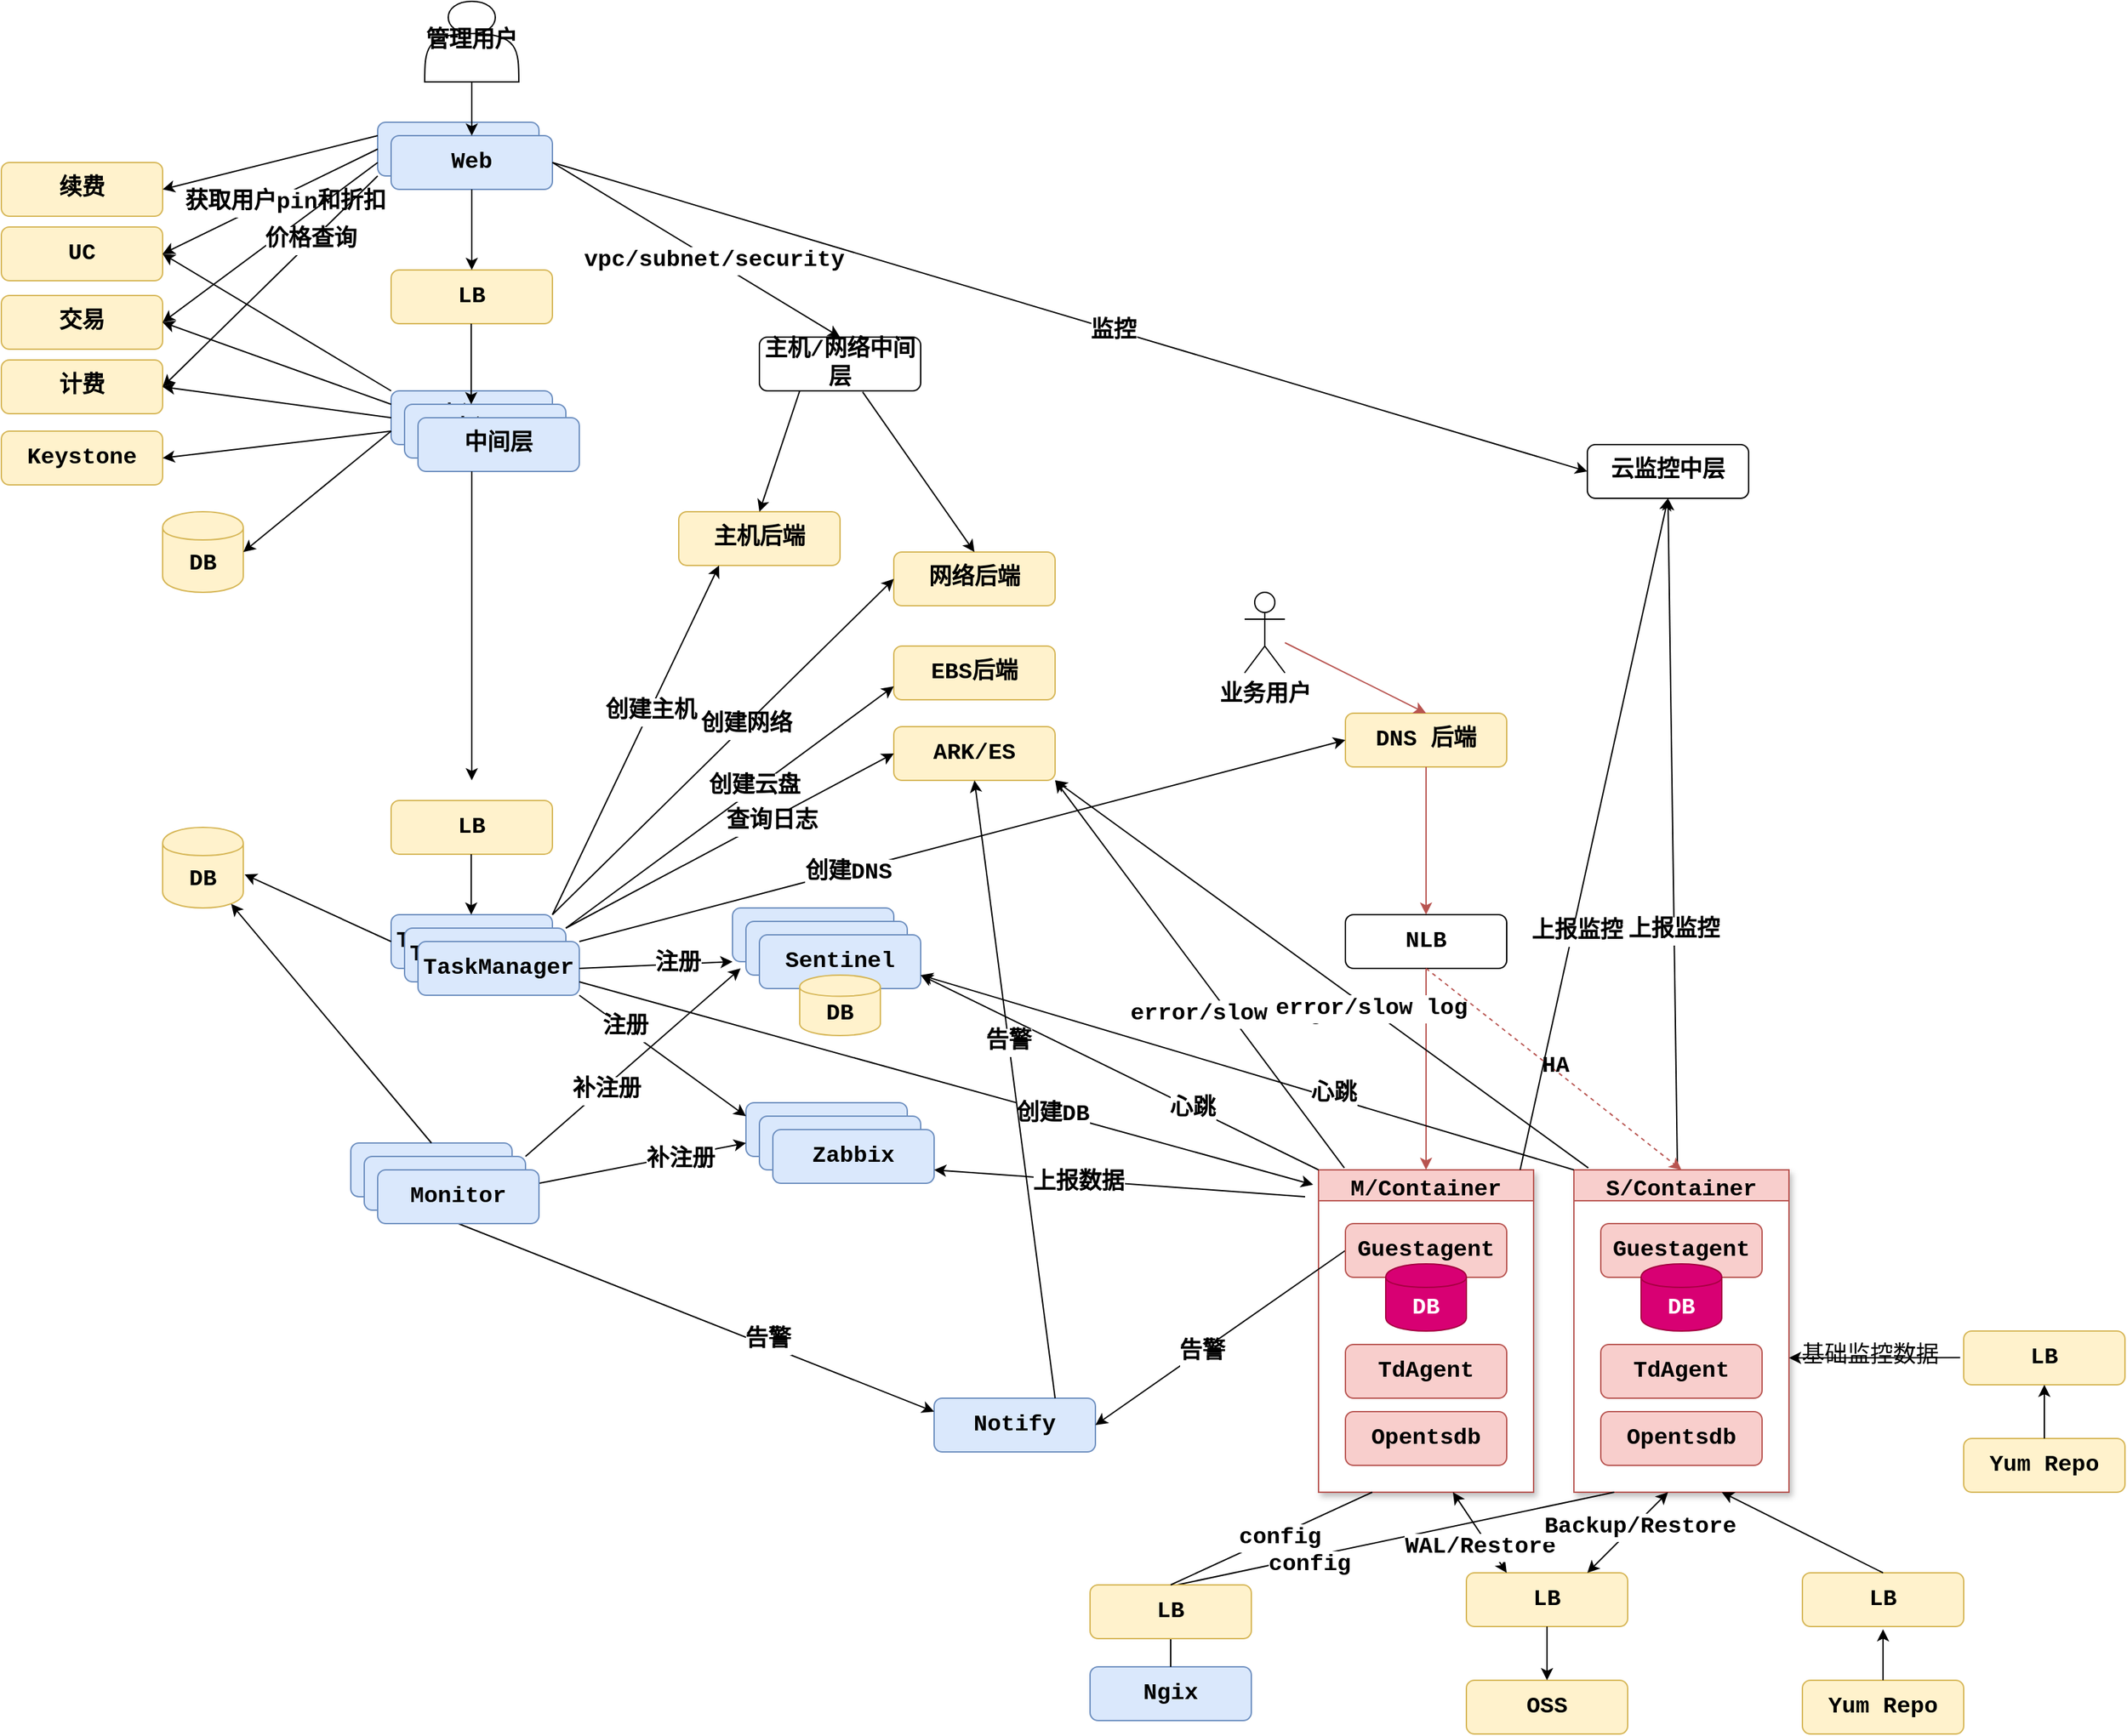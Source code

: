 <mxfile version="12.9.10" type="github"><diagram id="C5RBs43oDa-KdzZeNtuy" name="Page-1"><mxGraphModel dx="1363" dy="1437" grid="1" gridSize="10" guides="1" tooltips="1" connect="1" arrows="1" fold="1" page="1" pageScale="1" pageWidth="827" pageHeight="1169" math="0" shadow="0"><root><mxCell id="WIyWlLk6GJQsqaUBKTNV-0"/><mxCell id="WIyWlLk6GJQsqaUBKTNV-1" parent="WIyWlLk6GJQsqaUBKTNV-0"/><mxCell id="53ipOpDrjfNFSjoSuVw--106" value="M/Container" style="swimlane;shadow=1;rounded=0;comic=0;glass=0;swimlaneFillColor=#FFFFFF;fillColor=#f8cecc;strokeColor=#b85450;fontStyle=1;fontFamily=Courier New;fontSize=17;" parent="WIyWlLk6GJQsqaUBKTNV-1" vertex="1"><mxGeometry x="860" y="860" width="160" height="240" as="geometry"/></mxCell><mxCell id="WIyWlLk6GJQsqaUBKTNV-3" value="Web" style="rounded=1;whiteSpace=wrap;html=1;fontSize=17;glass=0;strokeWidth=1;shadow=0;fillColor=#dae8fc;strokeColor=#6c8ebf;fontStyle=1;fontFamily=Courier New;" parent="WIyWlLk6GJQsqaUBKTNV-1" vertex="1"><mxGeometry x="160" y="80" width="120" height="40" as="geometry"/></mxCell><mxCell id="53ipOpDrjfNFSjoSuVw--0" value="Web" style="rounded=1;whiteSpace=wrap;html=1;fontSize=17;glass=0;strokeWidth=1;shadow=0;fillColor=#dae8fc;strokeColor=#6c8ebf;fontStyle=1;fontFamily=Courier New;" parent="WIyWlLk6GJQsqaUBKTNV-1" vertex="1"><mxGeometry x="170" y="90" width="120" height="40" as="geometry"/></mxCell><mxCell id="53ipOpDrjfNFSjoSuVw--1" value="LB" style="rounded=1;whiteSpace=wrap;html=1;fontSize=17;glass=0;strokeWidth=1;shadow=0;fillColor=#fff2cc;strokeColor=#d6b656;fontStyle=1;fontFamily=Courier New;" parent="WIyWlLk6GJQsqaUBKTNV-1" vertex="1"><mxGeometry x="170" y="190" width="120" height="40" as="geometry"/></mxCell><mxCell id="53ipOpDrjfNFSjoSuVw--2" value="中间层" style="rounded=1;whiteSpace=wrap;html=1;fontSize=17;glass=0;strokeWidth=1;shadow=0;fillColor=#dae8fc;strokeColor=#6c8ebf;fontStyle=1;fontFamily=Courier New;" parent="WIyWlLk6GJQsqaUBKTNV-1" vertex="1"><mxGeometry x="170" y="280" width="120" height="40" as="geometry"/></mxCell><mxCell id="53ipOpDrjfNFSjoSuVw--3" value="中间层" style="rounded=1;whiteSpace=wrap;html=1;fontSize=17;glass=0;strokeWidth=1;shadow=0;fillColor=#dae8fc;strokeColor=#6c8ebf;fontStyle=1;fontFamily=Courier New;" parent="WIyWlLk6GJQsqaUBKTNV-1" vertex="1"><mxGeometry x="180" y="290" width="120" height="40" as="geometry"/></mxCell><mxCell id="53ipOpDrjfNFSjoSuVw--4" value="中间层" style="rounded=1;whiteSpace=wrap;html=1;fontSize=17;glass=0;strokeWidth=1;shadow=0;fillColor=#dae8fc;strokeColor=#6c8ebf;fontStyle=1;fontFamily=Courier New;" parent="WIyWlLk6GJQsqaUBKTNV-1" vertex="1"><mxGeometry x="190" y="300" width="120" height="40" as="geometry"/></mxCell><mxCell id="53ipOpDrjfNFSjoSuVw--6" value="" style="endArrow=classic;html=1;entryX=0.5;entryY=0;entryDx=0;entryDy=0;exitX=0.5;exitY=1;exitDx=0;exitDy=0;fontStyle=1;fontFamily=Courier New;fontSize=17;" parent="WIyWlLk6GJQsqaUBKTNV-1" source="53ipOpDrjfNFSjoSuVw--0" target="53ipOpDrjfNFSjoSuVw--1" edge="1"><mxGeometry width="50" height="50" relative="1" as="geometry"><mxPoint x="230" y="135" as="sourcePoint"/><mxPoint x="280" y="85" as="targetPoint"/></mxGeometry></mxCell><mxCell id="53ipOpDrjfNFSjoSuVw--7" value="" style="endArrow=classic;html=1;entryX=0.5;entryY=0;entryDx=0;entryDy=0;exitX=0.5;exitY=1;exitDx=0;exitDy=0;fontStyle=1;fontFamily=Courier New;fontSize=17;" parent="WIyWlLk6GJQsqaUBKTNV-1" edge="1"><mxGeometry width="50" height="50" relative="1" as="geometry"><mxPoint x="229.6" y="230" as="sourcePoint"/><mxPoint x="229.6" y="290" as="targetPoint"/></mxGeometry></mxCell><mxCell id="53ipOpDrjfNFSjoSuVw--10" value="" style="endArrow=classic;html=1;fontStyle=1;fontFamily=Courier New;fontSize=17;" parent="WIyWlLk6GJQsqaUBKTNV-1" edge="1"><mxGeometry width="50" height="50" relative="1" as="geometry"><mxPoint x="230" y="340" as="sourcePoint"/><mxPoint x="230" y="570" as="targetPoint"/></mxGeometry></mxCell><mxCell id="53ipOpDrjfNFSjoSuVw--15" value="TaskManager" style="rounded=1;whiteSpace=wrap;html=1;fontSize=17;glass=0;strokeWidth=1;shadow=0;fillColor=#dae8fc;strokeColor=#6c8ebf;fontStyle=1;fontFamily=Courier New;" parent="WIyWlLk6GJQsqaUBKTNV-1" vertex="1"><mxGeometry x="170" y="670" width="120" height="40" as="geometry"/></mxCell><mxCell id="53ipOpDrjfNFSjoSuVw--16" value="TaskManager" style="rounded=1;whiteSpace=wrap;html=1;fontSize=17;glass=0;strokeWidth=1;shadow=0;fillColor=#dae8fc;strokeColor=#6c8ebf;fontStyle=1;fontFamily=Courier New;" parent="WIyWlLk6GJQsqaUBKTNV-1" vertex="1"><mxGeometry x="180" y="680" width="120" height="40" as="geometry"/></mxCell><mxCell id="53ipOpDrjfNFSjoSuVw--17" value="TaskManager" style="rounded=1;whiteSpace=wrap;html=1;fontSize=17;glass=0;strokeWidth=1;shadow=0;fillColor=#dae8fc;strokeColor=#6c8ebf;fontStyle=1;fontFamily=Courier New;" parent="WIyWlLk6GJQsqaUBKTNV-1" vertex="1"><mxGeometry x="190" y="690" width="120" height="40" as="geometry"/></mxCell><mxCell id="53ipOpDrjfNFSjoSuVw--19" value="DB" style="shape=cylinder;whiteSpace=wrap;html=1;boundedLbl=1;backgroundOutline=1;fillColor=#fff2cc;strokeColor=#d6b656;fontStyle=1;fontFamily=Courier New;fontSize=17;" parent="WIyWlLk6GJQsqaUBKTNV-1" vertex="1"><mxGeometry y="370" width="60" height="60" as="geometry"/></mxCell><mxCell id="53ipOpDrjfNFSjoSuVw--20" value="" style="endArrow=classic;html=1;entryX=1;entryY=0.5;entryDx=0;entryDy=0;exitX=0;exitY=0.75;exitDx=0;exitDy=0;fontStyle=1;fontFamily=Courier New;fontSize=17;" parent="WIyWlLk6GJQsqaUBKTNV-1" source="53ipOpDrjfNFSjoSuVw--2" target="53ipOpDrjfNFSjoSuVw--19" edge="1"><mxGeometry width="50" height="50" relative="1" as="geometry"><mxPoint x="160.4" y="300" as="sourcePoint"/><mxPoint x="160.0" y="350" as="targetPoint"/></mxGeometry></mxCell><mxCell id="53ipOpDrjfNFSjoSuVw--21" value="DB" style="shape=cylinder;whiteSpace=wrap;html=1;boundedLbl=1;backgroundOutline=1;fillColor=#fff2cc;strokeColor=#d6b656;fontStyle=1;fontFamily=Courier New;fontSize=17;" parent="WIyWlLk6GJQsqaUBKTNV-1" vertex="1"><mxGeometry y="605" width="60" height="60" as="geometry"/></mxCell><mxCell id="53ipOpDrjfNFSjoSuVw--24" value="" style="endArrow=classic;html=1;exitX=0;exitY=0.5;exitDx=0;exitDy=0;fontStyle=1;fontFamily=Courier New;fontSize=17;" parent="WIyWlLk6GJQsqaUBKTNV-1" source="53ipOpDrjfNFSjoSuVw--15" edge="1"><mxGeometry width="50" height="50" relative="1" as="geometry"><mxPoint x="180" y="510" as="sourcePoint"/><mxPoint x="61" y="640" as="targetPoint"/></mxGeometry></mxCell><mxCell id="53ipOpDrjfNFSjoSuVw--25" value="Monitor" style="rounded=1;whiteSpace=wrap;html=1;fontSize=17;glass=0;strokeWidth=1;shadow=0;fillColor=#dae8fc;strokeColor=#6c8ebf;fontStyle=1;fontFamily=Courier New;" parent="WIyWlLk6GJQsqaUBKTNV-1" vertex="1"><mxGeometry x="140" y="840" width="120" height="40" as="geometry"/></mxCell><mxCell id="53ipOpDrjfNFSjoSuVw--26" value="LB" style="rounded=1;whiteSpace=wrap;html=1;fontSize=17;glass=0;strokeWidth=1;shadow=0;fillColor=#fff2cc;strokeColor=#d6b656;fontStyle=1;fontFamily=Courier New;" parent="WIyWlLk6GJQsqaUBKTNV-1" vertex="1"><mxGeometry x="170" y="585" width="120" height="40" as="geometry"/></mxCell><mxCell id="53ipOpDrjfNFSjoSuVw--27" value="" style="endArrow=classic;html=1;entryX=0.5;entryY=0;entryDx=0;entryDy=0;fontStyle=1;fontFamily=Courier New;fontSize=17;" parent="WIyWlLk6GJQsqaUBKTNV-1" edge="1"><mxGeometry width="50" height="50" relative="1" as="geometry"><mxPoint x="229.6" y="625" as="sourcePoint"/><mxPoint x="229.6" y="670" as="targetPoint"/></mxGeometry></mxCell><mxCell id="53ipOpDrjfNFSjoSuVw--28" value="Notify" style="rounded=1;whiteSpace=wrap;html=1;fontSize=17;glass=0;strokeWidth=1;shadow=0;fillColor=#dae8fc;strokeColor=#6c8ebf;fontStyle=1;fontFamily=Courier New;" parent="WIyWlLk6GJQsqaUBKTNV-1" vertex="1"><mxGeometry x="574" y="1030" width="120" height="40" as="geometry"/></mxCell><mxCell id="53ipOpDrjfNFSjoSuVw--29" value="Sentinel" style="rounded=1;whiteSpace=wrap;html=1;fontSize=17;glass=0;strokeWidth=1;shadow=0;fillColor=#dae8fc;strokeColor=#6c8ebf;fontStyle=1;fontFamily=Courier New;" parent="WIyWlLk6GJQsqaUBKTNV-1" vertex="1"><mxGeometry x="424" y="665" width="120" height="40" as="geometry"/></mxCell><mxCell id="53ipOpDrjfNFSjoSuVw--30" value="Sentinel" style="rounded=1;whiteSpace=wrap;html=1;fontSize=17;glass=0;strokeWidth=1;shadow=0;fillColor=#dae8fc;strokeColor=#6c8ebf;fontStyle=1;fontFamily=Courier New;" parent="WIyWlLk6GJQsqaUBKTNV-1" vertex="1"><mxGeometry x="434" y="675" width="120" height="40" as="geometry"/></mxCell><mxCell id="53ipOpDrjfNFSjoSuVw--31" value="Sentinel" style="rounded=1;whiteSpace=wrap;html=1;fontSize=17;glass=0;strokeWidth=1;shadow=0;fillColor=#dae8fc;strokeColor=#6c8ebf;fontStyle=1;fontFamily=Courier New;" parent="WIyWlLk6GJQsqaUBKTNV-1" vertex="1"><mxGeometry x="444" y="685" width="120" height="40" as="geometry"/></mxCell><mxCell id="53ipOpDrjfNFSjoSuVw--32" value="" style="endArrow=classic;html=1;entryX=0;entryY=1;entryDx=0;entryDy=0;exitX=1;exitY=0.5;exitDx=0;exitDy=0;fontStyle=1;fontFamily=Courier New;fontSize=17;" parent="WIyWlLk6GJQsqaUBKTNV-1" source="53ipOpDrjfNFSjoSuVw--17" target="53ipOpDrjfNFSjoSuVw--29" edge="1"><mxGeometry width="50" height="50" relative="1" as="geometry"><mxPoint x="370.0" y="635" as="sourcePoint"/><mxPoint x="370.0" y="680" as="targetPoint"/></mxGeometry></mxCell><mxCell id="53ipOpDrjfNFSjoSuVw--158" value="注册" style="edgeLabel;html=1;align=center;verticalAlign=middle;resizable=0;points=[];fontStyle=1;fontFamily=Courier New;fontSize=17;" parent="53ipOpDrjfNFSjoSuVw--32" vertex="1" connectable="0"><mxGeometry x="0.269" relative="1" as="geometry"><mxPoint as="offset"/></mxGeometry></mxCell><mxCell id="53ipOpDrjfNFSjoSuVw--34" value="DB" style="shape=cylinder;whiteSpace=wrap;html=1;boundedLbl=1;backgroundOutline=1;fillColor=#fff2cc;strokeColor=#d6b656;fontStyle=1;fontFamily=Courier New;fontSize=17;" parent="WIyWlLk6GJQsqaUBKTNV-1" vertex="1"><mxGeometry x="474" y="715" width="60" height="45" as="geometry"/></mxCell><mxCell id="53ipOpDrjfNFSjoSuVw--36" value="Zabbix" style="rounded=1;whiteSpace=wrap;html=1;fontSize=17;glass=0;strokeWidth=1;shadow=0;fillColor=#dae8fc;strokeColor=#6c8ebf;fontStyle=1;fontFamily=Courier New;" parent="WIyWlLk6GJQsqaUBKTNV-1" vertex="1"><mxGeometry x="434" y="810" width="120" height="40" as="geometry"/></mxCell><mxCell id="53ipOpDrjfNFSjoSuVw--37" value="" style="endArrow=classic;html=1;exitX=0.5;exitY=0;exitDx=0;exitDy=0;entryX=0.85;entryY=0.95;entryDx=0;entryDy=0;entryPerimeter=0;fontStyle=1;fontFamily=Courier New;fontSize=17;" parent="WIyWlLk6GJQsqaUBKTNV-1" source="53ipOpDrjfNFSjoSuVw--25" target="53ipOpDrjfNFSjoSuVw--21" edge="1"><mxGeometry width="50" height="50" relative="1" as="geometry"><mxPoint x="139" y="715" as="sourcePoint"/><mxPoint x="30" y="665" as="targetPoint"/></mxGeometry></mxCell><mxCell id="53ipOpDrjfNFSjoSuVw--38" value="" style="endArrow=classic;html=1;exitX=0.5;exitY=1;exitDx=0;exitDy=0;entryX=0;entryY=0.25;entryDx=0;entryDy=0;fontStyle=1;fontFamily=Courier New;fontSize=17;" parent="WIyWlLk6GJQsqaUBKTNV-1" source="53ipOpDrjfNFSjoSuVw--53" target="53ipOpDrjfNFSjoSuVw--28" edge="1"><mxGeometry width="50" height="50" relative="1" as="geometry"><mxPoint x="270.0" y="810" as="sourcePoint"/><mxPoint x="500" y="890" as="targetPoint"/></mxGeometry></mxCell><mxCell id="53ipOpDrjfNFSjoSuVw--166" value="告警" style="edgeLabel;html=1;align=center;verticalAlign=middle;resizable=0;points=[];fontStyle=1;fontFamily=Courier New;fontSize=17;" parent="53ipOpDrjfNFSjoSuVw--38" vertex="1" connectable="0"><mxGeometry x="0.287" y="4" relative="1" as="geometry"><mxPoint as="offset"/></mxGeometry></mxCell><mxCell id="53ipOpDrjfNFSjoSuVw--47" value="" style="endArrow=classic;html=1;entryX=1;entryY=0.5;entryDx=0;entryDy=0;exitX=0;exitY=0.5;exitDx=0;exitDy=0;fontStyle=1;fontFamily=Courier New;fontSize=17;" parent="WIyWlLk6GJQsqaUBKTNV-1" source="53ipOpDrjfNFSjoSuVw--87" target="53ipOpDrjfNFSjoSuVw--28" edge="1"><mxGeometry width="50" height="50" relative="1" as="geometry"><mxPoint x="870" y="930" as="sourcePoint"/><mxPoint x="230" y="939.6" as="targetPoint"/></mxGeometry></mxCell><mxCell id="53ipOpDrjfNFSjoSuVw--165" value="告警" style="edgeLabel;html=1;align=center;verticalAlign=middle;resizable=0;points=[];fontStyle=1;fontFamily=Courier New;fontSize=17;" parent="53ipOpDrjfNFSjoSuVw--47" vertex="1" connectable="0"><mxGeometry x="0.154" y="1" relative="1" as="geometry"><mxPoint as="offset"/></mxGeometry></mxCell><mxCell id="53ipOpDrjfNFSjoSuVw--49" value="Zabbix" style="rounded=1;whiteSpace=wrap;html=1;fontSize=17;glass=0;strokeWidth=1;shadow=0;fillColor=#dae8fc;strokeColor=#6c8ebf;fontStyle=1;fontFamily=Courier New;" parent="WIyWlLk6GJQsqaUBKTNV-1" vertex="1"><mxGeometry x="444" y="820" width="120" height="40" as="geometry"/></mxCell><mxCell id="53ipOpDrjfNFSjoSuVw--50" value="Zabbix" style="rounded=1;whiteSpace=wrap;html=1;fontSize=17;glass=0;strokeWidth=1;shadow=0;fillColor=#dae8fc;strokeColor=#6c8ebf;fontStyle=1;fontFamily=Courier New;" parent="WIyWlLk6GJQsqaUBKTNV-1" vertex="1"><mxGeometry x="454" y="830" width="120" height="40" as="geometry"/></mxCell><mxCell id="53ipOpDrjfNFSjoSuVw--51" value="" style="endArrow=classic;html=1;exitX=1;exitY=0.25;exitDx=0;exitDy=0;entryX=0;entryY=0.75;entryDx=0;entryDy=0;fontStyle=1;fontFamily=Courier New;fontSize=17;" parent="WIyWlLk6GJQsqaUBKTNV-1" source="53ipOpDrjfNFSjoSuVw--53" target="53ipOpDrjfNFSjoSuVw--36" edge="1"><mxGeometry width="50" height="50" relative="1" as="geometry"><mxPoint x="250" y="819.6" as="sourcePoint"/><mxPoint x="430" y="820" as="targetPoint"/></mxGeometry></mxCell><mxCell id="53ipOpDrjfNFSjoSuVw--156" value="补注册" style="edgeLabel;html=1;align=center;verticalAlign=middle;resizable=0;points=[];fontStyle=1;fontFamily=Courier New;fontSize=17;" parent="53ipOpDrjfNFSjoSuVw--51" vertex="1" connectable="0"><mxGeometry x="0.348" y="-3" relative="1" as="geometry"><mxPoint x="1" as="offset"/></mxGeometry></mxCell><mxCell id="53ipOpDrjfNFSjoSuVw--52" value="Monitor" style="rounded=1;whiteSpace=wrap;html=1;fontSize=17;glass=0;strokeWidth=1;shadow=0;fillColor=#dae8fc;strokeColor=#6c8ebf;fontStyle=1;fontFamily=Courier New;" parent="WIyWlLk6GJQsqaUBKTNV-1" vertex="1"><mxGeometry x="150" y="850" width="120" height="40" as="geometry"/></mxCell><mxCell id="53ipOpDrjfNFSjoSuVw--53" value="Monitor" style="rounded=1;whiteSpace=wrap;html=1;fontSize=17;glass=0;strokeWidth=1;shadow=0;fillColor=#dae8fc;strokeColor=#6c8ebf;fontStyle=1;fontFamily=Courier New;" parent="WIyWlLk6GJQsqaUBKTNV-1" vertex="1"><mxGeometry x="160" y="860" width="120" height="40" as="geometry"/></mxCell><mxCell id="53ipOpDrjfNFSjoSuVw--55" value="ARK/ES" style="rounded=1;whiteSpace=wrap;html=1;fontSize=17;glass=0;strokeWidth=1;shadow=0;fillColor=#fff2cc;strokeColor=#d6b656;fontStyle=1;fontFamily=Courier New;" parent="WIyWlLk6GJQsqaUBKTNV-1" vertex="1"><mxGeometry x="544" y="530" width="120" height="40" as="geometry"/></mxCell><mxCell id="53ipOpDrjfNFSjoSuVw--56" value="DNS 后端" style="rounded=1;whiteSpace=wrap;html=1;fontSize=17;glass=0;strokeWidth=1;shadow=0;fillColor=#fff2cc;strokeColor=#d6b656;fontStyle=1;fontFamily=Courier New;" parent="WIyWlLk6GJQsqaUBKTNV-1" vertex="1"><mxGeometry x="880" y="520" width="120" height="40" as="geometry"/></mxCell><mxCell id="53ipOpDrjfNFSjoSuVw--57" value="UC" style="rounded=1;whiteSpace=wrap;html=1;fontSize=17;glass=0;strokeWidth=1;shadow=0;fillColor=#fff2cc;strokeColor=#d6b656;fontStyle=1;fontFamily=Courier New;" parent="WIyWlLk6GJQsqaUBKTNV-1" vertex="1"><mxGeometry x="-120" y="158" width="120" height="40" as="geometry"/></mxCell><mxCell id="53ipOpDrjfNFSjoSuVw--58" value="交易" style="rounded=1;whiteSpace=wrap;html=1;fontSize=17;glass=0;strokeWidth=1;shadow=0;fillColor=#fff2cc;strokeColor=#d6b656;fontStyle=1;fontFamily=Courier New;" parent="WIyWlLk6GJQsqaUBKTNV-1" vertex="1"><mxGeometry x="-120" y="209" width="120" height="40" as="geometry"/></mxCell><mxCell id="53ipOpDrjfNFSjoSuVw--59" value="计费" style="rounded=1;whiteSpace=wrap;html=1;fontSize=17;glass=0;strokeWidth=1;shadow=0;fillColor=#fff2cc;strokeColor=#d6b656;fontStyle=1;fontFamily=Courier New;" parent="WIyWlLk6GJQsqaUBKTNV-1" vertex="1"><mxGeometry x="-120" y="257" width="120" height="40" as="geometry"/></mxCell><mxCell id="53ipOpDrjfNFSjoSuVw--60" value="" style="endArrow=classic;html=1;exitX=0;exitY=0;exitDx=0;exitDy=0;fontStyle=1;fontFamily=Courier New;fontSize=17;" parent="WIyWlLk6GJQsqaUBKTNV-1" source="53ipOpDrjfNFSjoSuVw--2" edge="1"><mxGeometry width="50" height="50" relative="1" as="geometry"><mxPoint x="306" y="300" as="sourcePoint"/><mxPoint y="178" as="targetPoint"/></mxGeometry></mxCell><mxCell id="53ipOpDrjfNFSjoSuVw--61" value="" style="endArrow=classic;html=1;entryX=1;entryY=0.5;entryDx=0;entryDy=0;exitX=0;exitY=0.25;exitDx=0;exitDy=0;fontStyle=1;fontFamily=Courier New;fontSize=17;" parent="WIyWlLk6GJQsqaUBKTNV-1" source="53ipOpDrjfNFSjoSuVw--2" target="53ipOpDrjfNFSjoSuVw--58" edge="1"><mxGeometry width="50" height="50" relative="1" as="geometry"><mxPoint x="316" y="310" as="sourcePoint"/><mxPoint x="434" y="260" as="targetPoint"/></mxGeometry></mxCell><mxCell id="53ipOpDrjfNFSjoSuVw--62" value="" style="endArrow=classic;html=1;entryX=1;entryY=0.5;entryDx=0;entryDy=0;exitX=0;exitY=0.5;exitDx=0;exitDy=0;fontStyle=1;fontFamily=Courier New;fontSize=17;" parent="WIyWlLk6GJQsqaUBKTNV-1" source="53ipOpDrjfNFSjoSuVw--2" target="53ipOpDrjfNFSjoSuVw--59" edge="1"><mxGeometry width="50" height="50" relative="1" as="geometry"><mxPoint x="300" y="360" as="sourcePoint"/><mxPoint x="414" y="360" as="targetPoint"/></mxGeometry></mxCell><mxCell id="53ipOpDrjfNFSjoSuVw--63" value="" style="endArrow=classic;html=1;exitX=1;exitY=1;exitDx=0;exitDy=0;entryX=0;entryY=0.25;entryDx=0;entryDy=0;fontStyle=1;fontFamily=Courier New;fontSize=17;" parent="WIyWlLk6GJQsqaUBKTNV-1" source="53ipOpDrjfNFSjoSuVw--17" target="53ipOpDrjfNFSjoSuVw--36" edge="1"><mxGeometry width="50" height="50" relative="1" as="geometry"><mxPoint x="254" y="750.0" as="sourcePoint"/><mxPoint x="434" y="750.4" as="targetPoint"/></mxGeometry></mxCell><mxCell id="53ipOpDrjfNFSjoSuVw--157" value="注册" style="edgeLabel;html=1;align=center;verticalAlign=middle;resizable=0;points=[];fontStyle=1;fontFamily=Courier New;fontSize=17;" parent="53ipOpDrjfNFSjoSuVw--63" vertex="1" connectable="0"><mxGeometry x="-0.468" y="1" relative="1" as="geometry"><mxPoint as="offset"/></mxGeometry></mxCell><mxCell id="53ipOpDrjfNFSjoSuVw--64" value="" style="endArrow=classic;html=1;exitX=1;exitY=0;exitDx=0;exitDy=0;entryX=0;entryY=0.5;entryDx=0;entryDy=0;fontStyle=1;fontFamily=Courier New;fontSize=17;" parent="WIyWlLk6GJQsqaUBKTNV-1" source="53ipOpDrjfNFSjoSuVw--17" target="53ipOpDrjfNFSjoSuVw--56" edge="1"><mxGeometry width="50" height="50" relative="1" as="geometry"><mxPoint x="290" y="670" as="sourcePoint"/><mxPoint x="420" y="560" as="targetPoint"/></mxGeometry></mxCell><mxCell id="53ipOpDrjfNFSjoSuVw--181" value="创建DNS" style="edgeLabel;html=1;align=center;verticalAlign=middle;resizable=0;points=[];fontStyle=1;fontFamily=Courier New;fontSize=17;" parent="53ipOpDrjfNFSjoSuVw--64" vertex="1" connectable="0"><mxGeometry x="-0.301" y="-1" relative="1" as="geometry"><mxPoint as="offset"/></mxGeometry></mxCell><mxCell id="53ipOpDrjfNFSjoSuVw--65" value="" style="endArrow=classic;html=1;exitX=1;exitY=0.5;exitDx=0;exitDy=0;entryX=0;entryY=0.5;entryDx=0;entryDy=0;fontStyle=1;fontFamily=Courier New;fontSize=17;" parent="WIyWlLk6GJQsqaUBKTNV-1" target="53ipOpDrjfNFSjoSuVw--55" edge="1"><mxGeometry width="50" height="50" relative="1" as="geometry"><mxPoint x="300" y="680" as="sourcePoint"/><mxPoint x="434" y="570" as="targetPoint"/></mxGeometry></mxCell><mxCell id="53ipOpDrjfNFSjoSuVw--173" value="查询日志" style="edgeLabel;html=1;align=center;verticalAlign=middle;resizable=0;points=[];fontStyle=1;fontFamily=Courier New;fontSize=17;" parent="53ipOpDrjfNFSjoSuVw--65" vertex="1" connectable="0"><mxGeometry x="0.246" y="-2" relative="1" as="geometry"><mxPoint as="offset"/></mxGeometry></mxCell><mxCell id="53ipOpDrjfNFSjoSuVw--66" value="Keystone" style="rounded=1;whiteSpace=wrap;html=1;fontSize=17;glass=0;strokeWidth=1;shadow=0;fillColor=#fff2cc;strokeColor=#d6b656;fontStyle=1;fontFamily=Courier New;" parent="WIyWlLk6GJQsqaUBKTNV-1" vertex="1"><mxGeometry x="-120" y="310" width="120" height="40" as="geometry"/></mxCell><mxCell id="53ipOpDrjfNFSjoSuVw--67" value="" style="endArrow=classic;html=1;fontStyle=1;fontFamily=Courier New;fontSize=17;" parent="WIyWlLk6GJQsqaUBKTNV-1" edge="1"><mxGeometry width="50" height="50" relative="1" as="geometry"><mxPoint x="170" y="310" as="sourcePoint"/><mxPoint y="330" as="targetPoint"/></mxGeometry></mxCell><mxCell id="53ipOpDrjfNFSjoSuVw--68" value="" style="endArrow=classic;html=1;exitX=0;exitY=0.5;exitDx=0;exitDy=0;entryX=1;entryY=0.5;entryDx=0;entryDy=0;fontStyle=1;fontFamily=Courier New;fontSize=17;" parent="WIyWlLk6GJQsqaUBKTNV-1" source="WIyWlLk6GJQsqaUBKTNV-3" target="53ipOpDrjfNFSjoSuVw--57" edge="1"><mxGeometry width="50" height="50" relative="1" as="geometry"><mxPoint x="316" y="148" as="sourcePoint"/><mxPoint x="430" y="160" as="targetPoint"/></mxGeometry></mxCell><mxCell id="53ipOpDrjfNFSjoSuVw--177" value="获取用户pin和折扣" style="edgeLabel;html=1;align=center;verticalAlign=middle;resizable=0;points=[];fontStyle=1;fontFamily=Courier New;fontSize=17;" parent="53ipOpDrjfNFSjoSuVw--68" vertex="1" connectable="0"><mxGeometry x="-0.104" y="5" relative="1" as="geometry"><mxPoint as="offset"/></mxGeometry></mxCell><mxCell id="53ipOpDrjfNFSjoSuVw--69" value="" style="endArrow=classic;html=1;exitX=0;exitY=0.75;exitDx=0;exitDy=0;entryX=1;entryY=0.5;entryDx=0;entryDy=0;fontStyle=1;fontFamily=Courier New;fontSize=17;" parent="WIyWlLk6GJQsqaUBKTNV-1" source="WIyWlLk6GJQsqaUBKTNV-3" target="53ipOpDrjfNFSjoSuVw--58" edge="1"><mxGeometry width="50" height="50" relative="1" as="geometry"><mxPoint x="290" y="130" as="sourcePoint"/><mxPoint x="434" y="188" as="targetPoint"/></mxGeometry></mxCell><mxCell id="53ipOpDrjfNFSjoSuVw--70" value="" style="endArrow=classic;html=1;entryX=1;entryY=0.5;entryDx=0;entryDy=0;exitX=0;exitY=1;exitDx=0;exitDy=0;fontStyle=1;fontFamily=Courier New;fontSize=17;" parent="WIyWlLk6GJQsqaUBKTNV-1" source="WIyWlLk6GJQsqaUBKTNV-3" target="53ipOpDrjfNFSjoSuVw--59" edge="1"><mxGeometry width="50" height="50" relative="1" as="geometry"><mxPoint x="290" y="130" as="sourcePoint"/><mxPoint x="414" y="219" as="targetPoint"/></mxGeometry></mxCell><mxCell id="53ipOpDrjfNFSjoSuVw--176" value="价格查询" style="edgeLabel;html=1;align=center;verticalAlign=middle;resizable=0;points=[];fontStyle=1;fontFamily=Courier New;fontSize=17;" parent="53ipOpDrjfNFSjoSuVw--70" vertex="1" connectable="0"><mxGeometry x="-0.379" y="-1" relative="1" as="geometry"><mxPoint as="offset"/></mxGeometry></mxCell><mxCell id="53ipOpDrjfNFSjoSuVw--72" value="续费" style="rounded=1;whiteSpace=wrap;html=1;fontSize=17;glass=0;strokeWidth=1;shadow=0;fillColor=#fff2cc;strokeColor=#d6b656;fontStyle=1;fontFamily=Courier New;" parent="WIyWlLk6GJQsqaUBKTNV-1" vertex="1"><mxGeometry x="-120" y="110" width="120" height="40" as="geometry"/></mxCell><mxCell id="53ipOpDrjfNFSjoSuVw--73" value="" style="endArrow=classic;html=1;exitX=0;exitY=0.25;exitDx=0;exitDy=0;entryX=1;entryY=0.5;entryDx=0;entryDy=0;fontStyle=1;fontFamily=Courier New;fontSize=17;" parent="WIyWlLk6GJQsqaUBKTNV-1" source="WIyWlLk6GJQsqaUBKTNV-3" target="53ipOpDrjfNFSjoSuVw--72" edge="1"><mxGeometry width="50" height="50" relative="1" as="geometry"><mxPoint x="290" y="82" as="sourcePoint"/><mxPoint x="434" y="140" as="targetPoint"/></mxGeometry></mxCell><mxCell id="53ipOpDrjfNFSjoSuVw--74" value="主机/网络中间层" style="rounded=1;whiteSpace=wrap;html=1;fontSize=17;glass=0;strokeWidth=1;shadow=0;fontStyle=1;fontFamily=Courier New;" parent="WIyWlLk6GJQsqaUBKTNV-1" vertex="1"><mxGeometry x="444" y="240" width="120" height="40" as="geometry"/></mxCell><mxCell id="53ipOpDrjfNFSjoSuVw--75" value="云监控中层" style="rounded=1;whiteSpace=wrap;html=1;fontSize=17;glass=0;strokeWidth=1;shadow=0;fontStyle=1;fontFamily=Courier New;" parent="WIyWlLk6GJQsqaUBKTNV-1" vertex="1"><mxGeometry x="1060" y="320" width="120" height="40" as="geometry"/></mxCell><mxCell id="53ipOpDrjfNFSjoSuVw--76" value="" style="endArrow=classic;html=1;exitX=1;exitY=0.5;exitDx=0;exitDy=0;entryX=0.5;entryY=0;entryDx=0;entryDy=0;fontStyle=1;fontFamily=Courier New;fontSize=17;" parent="WIyWlLk6GJQsqaUBKTNV-1" source="53ipOpDrjfNFSjoSuVw--0" target="53ipOpDrjfNFSjoSuVw--74" edge="1"><mxGeometry width="50" height="50" relative="1" as="geometry"><mxPoint x="290" y="90" as="sourcePoint"/><mxPoint x="434" y="110" as="targetPoint"/></mxGeometry></mxCell><mxCell id="53ipOpDrjfNFSjoSuVw--179" value="vpc/subnet/security" style="edgeLabel;html=1;align=center;verticalAlign=middle;resizable=0;points=[];fontStyle=1;fontFamily=Courier New;fontSize=17;" parent="53ipOpDrjfNFSjoSuVw--76" vertex="1" connectable="0"><mxGeometry x="0.123" relative="1" as="geometry"><mxPoint as="offset"/></mxGeometry></mxCell><mxCell id="53ipOpDrjfNFSjoSuVw--77" value="网络后端" style="rounded=1;whiteSpace=wrap;html=1;fontSize=17;glass=0;strokeWidth=1;shadow=0;fillColor=#fff2cc;strokeColor=#d6b656;fontStyle=1;fontFamily=Courier New;" parent="WIyWlLk6GJQsqaUBKTNV-1" vertex="1"><mxGeometry x="544" y="400" width="120" height="40" as="geometry"/></mxCell><mxCell id="53ipOpDrjfNFSjoSuVw--78" value="主机后端" style="rounded=1;whiteSpace=wrap;html=1;fontSize=17;glass=0;strokeWidth=1;shadow=0;fillColor=#fff2cc;strokeColor=#d6b656;fontStyle=1;fontFamily=Courier New;" parent="WIyWlLk6GJQsqaUBKTNV-1" vertex="1"><mxGeometry x="384" y="370" width="120" height="40" as="geometry"/></mxCell><mxCell id="53ipOpDrjfNFSjoSuVw--79" value="" style="endArrow=classic;html=1;entryX=0.5;entryY=0;entryDx=0;entryDy=0;exitX=0.25;exitY=1;exitDx=0;exitDy=0;fontStyle=1;fontFamily=Courier New;fontSize=17;" parent="WIyWlLk6GJQsqaUBKTNV-1" target="53ipOpDrjfNFSjoSuVw--78" edge="1" source="53ipOpDrjfNFSjoSuVw--74"><mxGeometry width="50" height="50" relative="1" as="geometry"><mxPoint x="480.0" y="230" as="sourcePoint"/><mxPoint x="480.0" y="290" as="targetPoint"/></mxGeometry></mxCell><mxCell id="53ipOpDrjfNFSjoSuVw--80" value="" style="endArrow=classic;html=1;entryX=0.5;entryY=0;entryDx=0;entryDy=0;exitX=0.64;exitY=1.02;exitDx=0;exitDy=0;exitPerimeter=0;fontStyle=1;fontFamily=Courier New;fontSize=17;" parent="WIyWlLk6GJQsqaUBKTNV-1" source="53ipOpDrjfNFSjoSuVw--74" target="53ipOpDrjfNFSjoSuVw--77" edge="1"><mxGeometry width="50" height="50" relative="1" as="geometry"><mxPoint x="490" y="240" as="sourcePoint"/><mxPoint x="450" y="300" as="targetPoint"/></mxGeometry></mxCell><mxCell id="53ipOpDrjfNFSjoSuVw--81" value="" style="endArrow=classic;html=1;exitX=1;exitY=0;exitDx=0;exitDy=0;entryX=0.25;entryY=1;entryDx=0;entryDy=0;fontStyle=1;fontFamily=Courier New;fontSize=17;" parent="WIyWlLk6GJQsqaUBKTNV-1" source="53ipOpDrjfNFSjoSuVw--15" target="53ipOpDrjfNFSjoSuVw--78" edge="1"><mxGeometry width="50" height="50" relative="1" as="geometry"><mxPoint x="300" y="680" as="sourcePoint"/><mxPoint x="434" y="570" as="targetPoint"/></mxGeometry></mxCell><mxCell id="53ipOpDrjfNFSjoSuVw--175" value="创建主机" style="edgeLabel;html=1;align=center;verticalAlign=middle;resizable=0;points=[];fontStyle=1;fontFamily=Courier New;fontSize=17;" parent="53ipOpDrjfNFSjoSuVw--81" vertex="1" connectable="0"><mxGeometry x="0.166" relative="1" as="geometry"><mxPoint as="offset"/></mxGeometry></mxCell><mxCell id="53ipOpDrjfNFSjoSuVw--82" value="" style="endArrow=classic;html=1;exitX=1;exitY=0;exitDx=0;exitDy=0;entryX=0;entryY=0.5;entryDx=0;entryDy=0;fontStyle=1;fontFamily=Courier New;fontSize=17;" parent="WIyWlLk6GJQsqaUBKTNV-1" source="53ipOpDrjfNFSjoSuVw--15" target="53ipOpDrjfNFSjoSuVw--77" edge="1"><mxGeometry width="50" height="50" relative="1" as="geometry"><mxPoint x="300" y="680" as="sourcePoint"/><mxPoint x="434" y="570" as="targetPoint"/></mxGeometry></mxCell><mxCell id="53ipOpDrjfNFSjoSuVw--174" value="创建网络" style="edgeLabel;html=1;align=center;verticalAlign=middle;resizable=0;points=[];fontStyle=1;fontFamily=Courier New;fontSize=17;" parent="53ipOpDrjfNFSjoSuVw--82" vertex="1" connectable="0"><mxGeometry x="0.127" relative="1" as="geometry"><mxPoint as="offset"/></mxGeometry></mxCell><mxCell id="53ipOpDrjfNFSjoSuVw--84" value="" style="edgeStyle=orthogonalEdgeStyle;rounded=0;orthogonalLoop=1;jettySize=auto;html=1;fontStyle=1;fontFamily=Courier New;fontSize=17;" parent="WIyWlLk6GJQsqaUBKTNV-1" source="53ipOpDrjfNFSjoSuVw--83" target="53ipOpDrjfNFSjoSuVw--0" edge="1"><mxGeometry relative="1" as="geometry"/></mxCell><mxCell id="53ipOpDrjfNFSjoSuVw--83" value="管理用户" style="shape=actor;whiteSpace=wrap;html=1;fontStyle=1;fontFamily=Courier New;fontSize=17;" parent="WIyWlLk6GJQsqaUBKTNV-1" vertex="1"><mxGeometry x="195" y="-10" width="70" height="60" as="geometry"/></mxCell><mxCell id="53ipOpDrjfNFSjoSuVw--85" value="" style="endArrow=classic;html=1;exitX=1;exitY=0.5;exitDx=0;exitDy=0;entryX=0;entryY=0.5;entryDx=0;entryDy=0;fontStyle=1;fontFamily=Courier New;fontSize=17;" parent="WIyWlLk6GJQsqaUBKTNV-1" source="53ipOpDrjfNFSjoSuVw--0" target="53ipOpDrjfNFSjoSuVw--75" edge="1"><mxGeometry width="50" height="50" relative="1" as="geometry"><mxPoint x="300" y="120" as="sourcePoint"/><mxPoint x="504" y="200" as="targetPoint"/></mxGeometry></mxCell><mxCell id="53ipOpDrjfNFSjoSuVw--180" value="监控" style="edgeLabel;html=1;align=center;verticalAlign=middle;resizable=0;points=[];fontStyle=1;fontFamily=Courier New;fontSize=17;" parent="53ipOpDrjfNFSjoSuVw--85" vertex="1" connectable="0"><mxGeometry x="0.084" y="-1" relative="1" as="geometry"><mxPoint as="offset"/></mxGeometry></mxCell><mxCell id="53ipOpDrjfNFSjoSuVw--86" value="业务用户" style="shape=umlActor;verticalLabelPosition=bottom;labelBackgroundColor=#ffffff;verticalAlign=top;html=1;outlineConnect=0;fontStyle=1;fontFamily=Courier New;fontSize=17;" parent="WIyWlLk6GJQsqaUBKTNV-1" vertex="1"><mxGeometry x="805" y="430" width="30" height="60" as="geometry"/></mxCell><mxCell id="53ipOpDrjfNFSjoSuVw--87" value="Guestagent" style="rounded=1;whiteSpace=wrap;html=1;fontSize=17;glass=0;strokeWidth=1;shadow=0;fillColor=#f8cecc;strokeColor=#b85450;fontStyle=1;fontFamily=Courier New;" parent="WIyWlLk6GJQsqaUBKTNV-1" vertex="1"><mxGeometry x="880" y="900" width="120" height="40" as="geometry"/></mxCell><mxCell id="53ipOpDrjfNFSjoSuVw--88" value="DB" style="shape=cylinder;whiteSpace=wrap;html=1;boundedLbl=1;backgroundOutline=1;fillColor=#d80073;strokeColor=#A50040;fontColor=#ffffff;fontStyle=1;fontFamily=Courier New;fontSize=17;" parent="WIyWlLk6GJQsqaUBKTNV-1" vertex="1"><mxGeometry x="910" y="930" width="60" height="50" as="geometry"/></mxCell><mxCell id="53ipOpDrjfNFSjoSuVw--89" value="" style="endArrow=classic;html=1;exitX=1;exitY=0.75;exitDx=0;exitDy=0;entryX=-0.025;entryY=0.046;entryDx=0;entryDy=0;entryPerimeter=0;fontStyle=1;fontFamily=Courier New;fontSize=17;" parent="WIyWlLk6GJQsqaUBKTNV-1" source="53ipOpDrjfNFSjoSuVw--17" target="53ipOpDrjfNFSjoSuVw--106" edge="1"><mxGeometry width="50" height="50" relative="1" as="geometry"><mxPoint x="424" y="869.6" as="sourcePoint"/><mxPoint x="570" y="900" as="targetPoint"/></mxGeometry></mxCell><mxCell id="53ipOpDrjfNFSjoSuVw--171" value="创建DB" style="edgeLabel;html=1;align=center;verticalAlign=middle;resizable=0;points=[];fontStyle=1;fontFamily=Courier New;fontSize=17;" parent="53ipOpDrjfNFSjoSuVw--89" vertex="1" connectable="0"><mxGeometry x="0.291" y="-1" relative="1" as="geometry"><mxPoint as="offset"/></mxGeometry></mxCell><mxCell id="53ipOpDrjfNFSjoSuVw--98" value="Opentsdb" style="rounded=1;whiteSpace=wrap;html=1;fontSize=17;glass=0;strokeWidth=1;shadow=0;fillColor=#f8cecc;strokeColor=#b85450;fontStyle=1;fontFamily=Courier New;" parent="WIyWlLk6GJQsqaUBKTNV-1" vertex="1"><mxGeometry x="880" y="1040" width="120" height="40" as="geometry"/></mxCell><mxCell id="53ipOpDrjfNFSjoSuVw--99" value="TdAgent" style="rounded=1;whiteSpace=wrap;html=1;fontSize=17;glass=0;strokeWidth=1;shadow=0;fillColor=#f8cecc;strokeColor=#b85450;fontStyle=1;fontFamily=Courier New;" parent="WIyWlLk6GJQsqaUBKTNV-1" vertex="1"><mxGeometry x="880" y="990" width="120" height="40" as="geometry"/></mxCell><mxCell id="53ipOpDrjfNFSjoSuVw--101" value="" style="endArrow=classic;html=1;exitX=0;exitY=0;exitDx=0;exitDy=0;entryX=1;entryY=0.75;entryDx=0;entryDy=0;fontStyle=1;fontFamily=Courier New;fontSize=17;" parent="WIyWlLk6GJQsqaUBKTNV-1" source="53ipOpDrjfNFSjoSuVw--106" target="53ipOpDrjfNFSjoSuVw--31" edge="1"><mxGeometry width="50" height="50" relative="1" as="geometry"><mxPoint x="564" y="730" as="sourcePoint"/><mxPoint x="678" y="770" as="targetPoint"/></mxGeometry></mxCell><mxCell id="53ipOpDrjfNFSjoSuVw--159" value="心跳" style="edgeLabel;html=1;align=center;verticalAlign=middle;resizable=0;points=[];fontStyle=1;fontFamily=Courier New;fontSize=17;" parent="53ipOpDrjfNFSjoSuVw--101" vertex="1" connectable="0"><mxGeometry x="-0.367" y="2" relative="1" as="geometry"><mxPoint y="-1" as="offset"/></mxGeometry></mxCell><mxCell id="53ipOpDrjfNFSjoSuVw--103" value="" style="endArrow=classic;html=1;entryX=0.5;entryY=0;entryDx=0;entryDy=0;fillColor=#f8cecc;strokeColor=#b85450;fontStyle=1;fontFamily=Courier New;fontSize=17;" parent="WIyWlLk6GJQsqaUBKTNV-1" source="53ipOpDrjfNFSjoSuVw--86" target="53ipOpDrjfNFSjoSuVw--56" edge="1"><mxGeometry width="50" height="50" relative="1" as="geometry"><mxPoint x="690.0" y="320.8" as="sourcePoint"/><mxPoint x="763.2" y="530" as="targetPoint"/></mxGeometry></mxCell><mxCell id="53ipOpDrjfNFSjoSuVw--104" value="NLB" style="rounded=1;whiteSpace=wrap;html=1;fontSize=17;glass=0;strokeWidth=1;shadow=0;fontStyle=1;fontFamily=Courier New;" parent="WIyWlLk6GJQsqaUBKTNV-1" vertex="1"><mxGeometry x="880" y="670" width="120" height="40" as="geometry"/></mxCell><mxCell id="53ipOpDrjfNFSjoSuVw--105" value="" style="endArrow=classic;html=1;exitX=0.5;exitY=1;exitDx=0;exitDy=0;entryX=0.5;entryY=0;entryDx=0;entryDy=0;fillColor=#f8cecc;strokeColor=#b85450;fontStyle=1;fontFamily=Courier New;fontSize=17;" parent="WIyWlLk6GJQsqaUBKTNV-1" source="53ipOpDrjfNFSjoSuVw--56" target="53ipOpDrjfNFSjoSuVw--104" edge="1"><mxGeometry width="50" height="50" relative="1" as="geometry"><mxPoint x="800" y="524.211" as="sourcePoint"/><mxPoint x="816" y="680" as="targetPoint"/></mxGeometry></mxCell><mxCell id="53ipOpDrjfNFSjoSuVw--109" value="S/Container" style="swimlane;fillColor=#f8cecc;strokeColor=#b85450;shadow=1;swimlaneFillColor=#FFFFFF;fontStyle=1;fontFamily=Courier New;fontSize=17;" parent="WIyWlLk6GJQsqaUBKTNV-1" vertex="1"><mxGeometry x="1050" y="860" width="160" height="240" as="geometry"/></mxCell><mxCell id="53ipOpDrjfNFSjoSuVw--110" value="Guestagent" style="rounded=1;whiteSpace=wrap;html=1;fontSize=17;glass=0;strokeWidth=1;shadow=0;fillColor=#f8cecc;strokeColor=#b85450;fontStyle=1;fontFamily=Courier New;" parent="WIyWlLk6GJQsqaUBKTNV-1" vertex="1"><mxGeometry x="1070" y="900" width="120" height="40" as="geometry"/></mxCell><mxCell id="53ipOpDrjfNFSjoSuVw--111" value="DB" style="shape=cylinder;whiteSpace=wrap;html=1;boundedLbl=1;backgroundOutline=1;fillColor=#d80073;strokeColor=#A50040;fontColor=#ffffff;fontStyle=1;fontFamily=Courier New;fontSize=17;" parent="WIyWlLk6GJQsqaUBKTNV-1" vertex="1"><mxGeometry x="1100" y="930" width="60" height="50" as="geometry"/></mxCell><mxCell id="53ipOpDrjfNFSjoSuVw--112" value="Opentsdb" style="rounded=1;whiteSpace=wrap;html=1;fontSize=17;glass=0;strokeWidth=1;shadow=0;fillColor=#f8cecc;strokeColor=#b85450;fontStyle=1;fontFamily=Courier New;" parent="WIyWlLk6GJQsqaUBKTNV-1" vertex="1"><mxGeometry x="1070" y="1040" width="120" height="40" as="geometry"/></mxCell><mxCell id="53ipOpDrjfNFSjoSuVw--113" value="TdAgent" style="rounded=1;whiteSpace=wrap;html=1;fontSize=17;glass=0;strokeWidth=1;shadow=0;fillColor=#f8cecc;strokeColor=#b85450;fontStyle=1;fontFamily=Courier New;" parent="WIyWlLk6GJQsqaUBKTNV-1" vertex="1"><mxGeometry x="1070" y="990" width="120" height="40" as="geometry"/></mxCell><mxCell id="53ipOpDrjfNFSjoSuVw--114" value="" style="endArrow=classic;html=1;entryX=0.5;entryY=0;entryDx=0;entryDy=0;exitX=0.5;exitY=1;exitDx=0;exitDy=0;fillColor=#f8cecc;strokeColor=#b85450;fontStyle=1;fontFamily=Courier New;fontSize=17;" parent="WIyWlLk6GJQsqaUBKTNV-1" source="53ipOpDrjfNFSjoSuVw--104" target="53ipOpDrjfNFSjoSuVw--106" edge="1"><mxGeometry width="50" height="50" relative="1" as="geometry"><mxPoint x="800" y="741" as="sourcePoint"/><mxPoint x="905.56" y="800" as="targetPoint"/></mxGeometry></mxCell><mxCell id="53ipOpDrjfNFSjoSuVw--115" value="" style="endArrow=classic;html=1;entryX=0.5;entryY=1;entryDx=0;entryDy=0;fontStyle=1;fontFamily=Courier New;fontSize=17;" parent="WIyWlLk6GJQsqaUBKTNV-1" edge="1" target="53ipOpDrjfNFSjoSuVw--75"><mxGeometry width="50" height="50" relative="1" as="geometry"><mxPoint x="1010" y="860" as="sourcePoint"/><mxPoint x="1120" y="370" as="targetPoint"/></mxGeometry></mxCell><mxCell id="53ipOpDrjfNFSjoSuVw--161" value="上报监控" style="edgeLabel;html=1;align=center;verticalAlign=middle;resizable=0;points=[];fontStyle=1;fontFamily=Courier New;fontSize=17;" parent="53ipOpDrjfNFSjoSuVw--115" vertex="1" connectable="0"><mxGeometry x="-0.292" y="-3" relative="1" as="geometry"><mxPoint y="-1" as="offset"/></mxGeometry></mxCell><mxCell id="53ipOpDrjfNFSjoSuVw--118" value="OSS" style="rounded=1;whiteSpace=wrap;html=1;fontSize=17;glass=0;strokeWidth=1;shadow=0;fillColor=#fff2cc;strokeColor=#d6b656;fontStyle=1;fontFamily=Courier New;" parent="WIyWlLk6GJQsqaUBKTNV-1" vertex="1"><mxGeometry x="970" y="1240" width="120" height="40" as="geometry"/></mxCell><mxCell id="53ipOpDrjfNFSjoSuVw--119" value="Ngix" style="rounded=1;whiteSpace=wrap;html=1;fontSize=17;glass=0;strokeWidth=1;shadow=0;fillColor=#dae8fc;strokeColor=#6c8ebf;fontStyle=1;fontFamily=Courier New;" parent="WIyWlLk6GJQsqaUBKTNV-1" vertex="1"><mxGeometry x="690" y="1230" width="120" height="40" as="geometry"/></mxCell><mxCell id="53ipOpDrjfNFSjoSuVw--125" value="" style="endArrow=none;html=1;fontStyle=1;fontFamily=Courier New;fontSize=17;" parent="WIyWlLk6GJQsqaUBKTNV-1" edge="1"><mxGeometry width="50" height="50" relative="1" as="geometry"><mxPoint x="1080" y="1100" as="sourcePoint"/><mxPoint x="750" y="1170" as="targetPoint"/></mxGeometry></mxCell><mxCell id="53ipOpDrjfNFSjoSuVw--146" value="config" style="edgeLabel;html=1;align=center;verticalAlign=middle;resizable=0;points=[];fontStyle=1;fontFamily=Courier New;fontSize=17;" parent="53ipOpDrjfNFSjoSuVw--125" vertex="1" connectable="0"><mxGeometry x="0.384" y="5" relative="1" as="geometry"><mxPoint as="offset"/></mxGeometry></mxCell><mxCell id="53ipOpDrjfNFSjoSuVw--126" value="" style="endArrow=none;html=1;entryX=0.5;entryY=0;entryDx=0;entryDy=0;exitX=0.5;exitY=1;exitDx=0;exitDy=0;fontStyle=1;fontFamily=Courier New;fontSize=17;" parent="WIyWlLk6GJQsqaUBKTNV-1" source="53ipOpDrjfNFSjoSuVw--143" target="53ipOpDrjfNFSjoSuVw--119" edge="1"><mxGeometry width="50" height="50" relative="1" as="geometry"><mxPoint x="1180" y="870" as="sourcePoint"/><mxPoint x="1155.36" y="742.48" as="targetPoint"/></mxGeometry></mxCell><mxCell id="53ipOpDrjfNFSjoSuVw--127" value="LB" style="rounded=1;whiteSpace=wrap;html=1;fontSize=17;glass=0;strokeWidth=1;shadow=0;fillColor=#fff2cc;strokeColor=#d6b656;fontStyle=1;fontFamily=Courier New;" parent="WIyWlLk6GJQsqaUBKTNV-1" vertex="1"><mxGeometry x="970" y="1160" width="120" height="40" as="geometry"/></mxCell><mxCell id="53ipOpDrjfNFSjoSuVw--128" value="" style="endArrow=classic;html=1;entryX=0.5;entryY=0;entryDx=0;entryDy=0;fontStyle=1;fontFamily=Courier New;fontSize=17;" parent="WIyWlLk6GJQsqaUBKTNV-1" target="53ipOpDrjfNFSjoSuVw--118" edge="1"><mxGeometry width="50" height="50" relative="1" as="geometry"><mxPoint x="1030" y="1200" as="sourcePoint"/><mxPoint x="1030" y="1120" as="targetPoint"/></mxGeometry></mxCell><mxCell id="53ipOpDrjfNFSjoSuVw--133" value="" style="endArrow=classic;startArrow=classic;html=1;exitX=0.25;exitY=0;exitDx=0;exitDy=0;fontStyle=1;fontFamily=Courier New;fontSize=17;" parent="WIyWlLk6GJQsqaUBKTNV-1" edge="1" source="53ipOpDrjfNFSjoSuVw--127"><mxGeometry width="50" height="50" relative="1" as="geometry"><mxPoint x="980" y="1160" as="sourcePoint"/><mxPoint x="960" y="1100" as="targetPoint"/></mxGeometry></mxCell><mxCell id="53ipOpDrjfNFSjoSuVw--136" value="WAL/Restore" style="edgeLabel;html=1;align=center;verticalAlign=middle;resizable=0;points=[];fontStyle=1;fontFamily=Courier New;fontSize=17;" parent="53ipOpDrjfNFSjoSuVw--133" vertex="1" connectable="0"><mxGeometry x="0.009" relative="1" as="geometry"><mxPoint y="11" as="offset"/></mxGeometry></mxCell><mxCell id="53ipOpDrjfNFSjoSuVw--134" value="" style="endArrow=classic;startArrow=classic;html=1;exitX=0.75;exitY=0;exitDx=0;exitDy=0;fontStyle=1;fontFamily=Courier New;fontSize=17;" parent="WIyWlLk6GJQsqaUBKTNV-1" source="53ipOpDrjfNFSjoSuVw--127" edge="1"><mxGeometry width="50" height="50" relative="1" as="geometry"><mxPoint x="1130" y="1169" as="sourcePoint"/><mxPoint x="1120" y="1100" as="targetPoint"/></mxGeometry></mxCell><mxCell id="53ipOpDrjfNFSjoSuVw--135" value="Backup/Restore" style="edgeLabel;html=1;align=center;verticalAlign=middle;resizable=0;points=[];fontStyle=1;fontFamily=Courier New;fontSize=17;" parent="53ipOpDrjfNFSjoSuVw--134" vertex="1" connectable="0"><mxGeometry x="0.202" y="-2" relative="1" as="geometry"><mxPoint x="1" as="offset"/></mxGeometry></mxCell><mxCell id="53ipOpDrjfNFSjoSuVw--137" value="" style="endArrow=classic;html=1;entryX=1;entryY=1;entryDx=0;entryDy=0;exitX=0.12;exitY=-0.006;exitDx=0;exitDy=0;exitPerimeter=0;fontStyle=1;fontFamily=Courier New;fontSize=17;" parent="WIyWlLk6GJQsqaUBKTNV-1" source="53ipOpDrjfNFSjoSuVw--106" target="53ipOpDrjfNFSjoSuVw--55" edge="1"><mxGeometry width="50" height="50" relative="1" as="geometry"><mxPoint x="1020" y="870" as="sourcePoint"/><mxPoint x="1026.08" y="271.68" as="targetPoint"/></mxGeometry></mxCell><mxCell id="53ipOpDrjfNFSjoSuVw--139" value="error/slow log" style="edgeLabel;html=1;align=center;verticalAlign=middle;resizable=0;points=[];fontStyle=1;fontFamily=Courier New;fontSize=17;" parent="53ipOpDrjfNFSjoSuVw--137" vertex="1" connectable="0"><mxGeometry x="-0.193" y="3" relative="1" as="geometry"><mxPoint x="1" as="offset"/></mxGeometry></mxCell><mxCell id="53ipOpDrjfNFSjoSuVw--138" value="" style="endArrow=classic;html=1;entryX=1;entryY=1;entryDx=0;entryDy=0;exitX=0.067;exitY=-0.006;exitDx=0;exitDy=0;exitPerimeter=0;fontStyle=1;fontFamily=Courier New;fontSize=17;" parent="WIyWlLk6GJQsqaUBKTNV-1" source="53ipOpDrjfNFSjoSuVw--109" target="53ipOpDrjfNFSjoSuVw--55" edge="1"><mxGeometry width="50" height="50" relative="1" as="geometry"><mxPoint x="889.2" y="868.56" as="sourcePoint"/><mxPoint x="654" y="560" as="targetPoint"/></mxGeometry></mxCell><mxCell id="53ipOpDrjfNFSjoSuVw--140" value="error/slow log" style="edgeLabel;html=1;align=center;verticalAlign=middle;resizable=0;points=[];fontStyle=1;fontFamily=Courier New;fontSize=17;" parent="53ipOpDrjfNFSjoSuVw--138" vertex="1" connectable="0"><mxGeometry x="-0.182" y="-1" relative="1" as="geometry"><mxPoint as="offset"/></mxGeometry></mxCell><mxCell id="53ipOpDrjfNFSjoSuVw--143" value="LB" style="rounded=1;whiteSpace=wrap;html=1;fontSize=17;glass=0;strokeWidth=1;shadow=0;fillColor=#fff2cc;strokeColor=#d6b656;fontStyle=1;fontFamily=Courier New;" parent="WIyWlLk6GJQsqaUBKTNV-1" vertex="1"><mxGeometry x="690" y="1169" width="120" height="40" as="geometry"/></mxCell><mxCell id="53ipOpDrjfNFSjoSuVw--144" value="" style="endArrow=none;html=1;entryX=0.5;entryY=0;entryDx=0;entryDy=0;exitX=0.25;exitY=1;exitDx=0;exitDy=0;fontStyle=1;fontFamily=Courier New;fontSize=17;" parent="WIyWlLk6GJQsqaUBKTNV-1" source="53ipOpDrjfNFSjoSuVw--106" target="53ipOpDrjfNFSjoSuVw--143" edge="1"><mxGeometry width="50" height="50" relative="1" as="geometry"><mxPoint x="900.0" y="1100" as="sourcePoint"/><mxPoint x="710.0" y="1240" as="targetPoint"/></mxGeometry></mxCell><mxCell id="53ipOpDrjfNFSjoSuVw--145" value="config" style="edgeLabel;html=1;align=center;verticalAlign=middle;resizable=0;points=[];fontStyle=1;fontFamily=Courier New;fontSize=17;" parent="53ipOpDrjfNFSjoSuVw--144" vertex="1" connectable="0"><mxGeometry x="-0.054" y="1" relative="1" as="geometry"><mxPoint x="1" as="offset"/></mxGeometry></mxCell><mxCell id="53ipOpDrjfNFSjoSuVw--147" value="EBS后端" style="rounded=1;whiteSpace=wrap;html=1;fontSize=17;glass=0;strokeWidth=1;shadow=0;fillColor=#fff2cc;strokeColor=#d6b656;fontStyle=1;fontFamily=Courier New;" parent="WIyWlLk6GJQsqaUBKTNV-1" vertex="1"><mxGeometry x="544" y="470" width="120" height="40" as="geometry"/></mxCell><mxCell id="53ipOpDrjfNFSjoSuVw--148" value="" style="endArrow=classic;html=1;exitX=1;exitY=0;exitDx=0;exitDy=0;entryX=0;entryY=0.75;entryDx=0;entryDy=0;fontStyle=1;fontFamily=Courier New;fontSize=17;" parent="WIyWlLk6GJQsqaUBKTNV-1" source="53ipOpDrjfNFSjoSuVw--16" target="53ipOpDrjfNFSjoSuVw--147" edge="1"><mxGeometry width="50" height="50" relative="1" as="geometry"><mxPoint x="310.0" y="690" as="sourcePoint"/><mxPoint x="584" y="570" as="targetPoint"/></mxGeometry></mxCell><mxCell id="53ipOpDrjfNFSjoSuVw--172" value="创建云盘" style="edgeLabel;html=1;align=center;verticalAlign=middle;resizable=0;points=[];fontStyle=1;fontFamily=Courier New;fontSize=17;" parent="53ipOpDrjfNFSjoSuVw--148" vertex="1" connectable="0"><mxGeometry x="0.155" y="2" relative="1" as="geometry"><mxPoint as="offset"/></mxGeometry></mxCell><mxCell id="53ipOpDrjfNFSjoSuVw--149" value="" style="endArrow=classic;html=1;exitX=0;exitY=0;exitDx=0;exitDy=0;entryX=1;entryY=0.75;entryDx=0;entryDy=0;fontStyle=1;fontFamily=Courier New;fontSize=17;" parent="WIyWlLk6GJQsqaUBKTNV-1" source="53ipOpDrjfNFSjoSuVw--109" target="53ipOpDrjfNFSjoSuVw--31" edge="1"><mxGeometry width="50" height="50" relative="1" as="geometry"><mxPoint x="870.0" y="870" as="sourcePoint"/><mxPoint x="574" y="760" as="targetPoint"/></mxGeometry></mxCell><mxCell id="53ipOpDrjfNFSjoSuVw--160" value="心跳" style="edgeLabel;html=1;align=center;verticalAlign=middle;resizable=0;points=[];fontStyle=1;fontFamily=Courier New;fontSize=17;" parent="53ipOpDrjfNFSjoSuVw--149" vertex="1" connectable="0"><mxGeometry x="-0.258" y="-3" relative="1" as="geometry"><mxPoint as="offset"/></mxGeometry></mxCell><mxCell id="53ipOpDrjfNFSjoSuVw--150" value="" style="endArrow=classic;html=1;entryX=1;entryY=0.75;entryDx=0;entryDy=0;fontStyle=1;fontFamily=Courier New;fontSize=17;" parent="WIyWlLk6GJQsqaUBKTNV-1" target="53ipOpDrjfNFSjoSuVw--50" edge="1"><mxGeometry width="50" height="50" relative="1" as="geometry"><mxPoint x="850" y="880" as="sourcePoint"/><mxPoint x="574" y="760" as="targetPoint"/></mxGeometry></mxCell><mxCell id="53ipOpDrjfNFSjoSuVw--163" value="上报数据" style="edgeLabel;html=1;align=center;verticalAlign=middle;resizable=0;points=[];fontStyle=1;fontFamily=Courier New;fontSize=17;" parent="53ipOpDrjfNFSjoSuVw--150" vertex="1" connectable="0"><mxGeometry x="0.587" y="3" relative="1" as="geometry"><mxPoint x="49.64" y="2.91" as="offset"/></mxGeometry></mxCell><mxCell id="53ipOpDrjfNFSjoSuVw--152" value="" style="endArrow=classic;html=1;exitX=1;exitY=0;exitDx=0;exitDy=0;fontStyle=1;fontFamily=Courier New;fontSize=17;" parent="WIyWlLk6GJQsqaUBKTNV-1" source="53ipOpDrjfNFSjoSuVw--52" edge="1"><mxGeometry width="50" height="50" relative="1" as="geometry"><mxPoint x="260.0" y="829.6" as="sourcePoint"/><mxPoint x="430" y="710" as="targetPoint"/></mxGeometry></mxCell><mxCell id="53ipOpDrjfNFSjoSuVw--154" value="补注册" style="edgeLabel;html=1;align=center;verticalAlign=middle;resizable=0;points=[];fontStyle=1;fontFamily=Courier New;fontSize=17;" parent="53ipOpDrjfNFSjoSuVw--152" vertex="1" connectable="0"><mxGeometry x="-0.264" y="-3" relative="1" as="geometry"><mxPoint x="-1" as="offset"/></mxGeometry></mxCell><mxCell id="53ipOpDrjfNFSjoSuVw--153" value="" style="endArrow=classic;html=1;entryX=0.5;entryY=1;entryDx=0;entryDy=0;fontStyle=1;fontFamily=Courier New;fontSize=17;" parent="WIyWlLk6GJQsqaUBKTNV-1" edge="1" target="53ipOpDrjfNFSjoSuVw--75"><mxGeometry width="50" height="50" relative="1" as="geometry"><mxPoint x="1126.96" y="855.32" as="sourcePoint"/><mxPoint x="1040" y="260" as="targetPoint"/></mxGeometry></mxCell><mxCell id="53ipOpDrjfNFSjoSuVw--162" value="上报监控" style="edgeLabel;html=1;align=center;verticalAlign=middle;resizable=0;points=[];fontStyle=1;fontFamily=Courier New;fontSize=17;" parent="53ipOpDrjfNFSjoSuVw--153" vertex="1" connectable="0"><mxGeometry x="-0.298" y="1" relative="1" as="geometry"><mxPoint as="offset"/></mxGeometry></mxCell><mxCell id="53ipOpDrjfNFSjoSuVw--167" value="" style="endArrow=classic;html=1;entryX=0.5;entryY=1;entryDx=0;entryDy=0;exitX=0.75;exitY=0;exitDx=0;exitDy=0;fontStyle=1;fontFamily=Courier New;fontSize=17;" parent="WIyWlLk6GJQsqaUBKTNV-1" source="53ipOpDrjfNFSjoSuVw--28" target="53ipOpDrjfNFSjoSuVw--55" edge="1"><mxGeometry width="50" height="50" relative="1" as="geometry"><mxPoint x="320.0" y="1000" as="sourcePoint"/><mxPoint x="514" y="930" as="targetPoint"/></mxGeometry></mxCell><mxCell id="53ipOpDrjfNFSjoSuVw--168" value="告警" style="edgeLabel;html=1;align=center;verticalAlign=middle;resizable=0;points=[];fontStyle=1;fontFamily=Courier New;fontSize=17;" parent="53ipOpDrjfNFSjoSuVw--167" vertex="1" connectable="0"><mxGeometry x="0.154" y="1" relative="1" as="geometry"><mxPoint as="offset"/></mxGeometry></mxCell><mxCell id="yIMWLUiGkl1NTRklxj4C-8" value="" style="endArrow=classic;html=1;entryX=0.5;entryY=0;entryDx=0;entryDy=0;exitX=0.5;exitY=1;exitDx=0;exitDy=0;fillColor=#f8cecc;strokeColor=#b85450;dashed=1;fontStyle=1;fontFamily=Courier New;fontSize=17;" edge="1" parent="WIyWlLk6GJQsqaUBKTNV-1" source="53ipOpDrjfNFSjoSuVw--104" target="53ipOpDrjfNFSjoSuVw--109"><mxGeometry width="50" height="50" relative="1" as="geometry"><mxPoint x="950" y="720" as="sourcePoint"/><mxPoint x="950" y="870" as="targetPoint"/></mxGeometry></mxCell><mxCell id="yIMWLUiGkl1NTRklxj4C-9" value="HA" style="text;html=1;align=center;verticalAlign=middle;resizable=0;points=[];fontStyle=1;fontFamily=Courier New;fontSize=17;" vertex="1" connectable="0" parent="yIMWLUiGkl1NTRklxj4C-8"><mxGeometry x="-0.01" y="2" relative="1" as="geometry"><mxPoint as="offset"/></mxGeometry></mxCell><mxCell id="yIMWLUiGkl1NTRklxj4C-10" value="Yum Repo" style="rounded=1;whiteSpace=wrap;html=1;fontSize=17;glass=0;strokeWidth=1;shadow=0;fillColor=#fff2cc;strokeColor=#d6b656;fontStyle=1;fontFamily=Courier New;" vertex="1" parent="WIyWlLk6GJQsqaUBKTNV-1"><mxGeometry x="1220" y="1240" width="120" height="40" as="geometry"/></mxCell><mxCell id="yIMWLUiGkl1NTRklxj4C-11" value="LB" style="rounded=1;whiteSpace=wrap;html=1;fontSize=17;glass=0;strokeWidth=1;shadow=0;fillColor=#fff2cc;strokeColor=#d6b656;fontStyle=1;fontFamily=Courier New;" vertex="1" parent="WIyWlLk6GJQsqaUBKTNV-1"><mxGeometry x="1220" y="1160" width="120" height="40" as="geometry"/></mxCell><mxCell id="yIMWLUiGkl1NTRklxj4C-12" value="" style="endArrow=classic;html=1;fontStyle=1;fontFamily=Courier New;fontSize=17;exitX=0.5;exitY=0;exitDx=0;exitDy=0;" edge="1" parent="WIyWlLk6GJQsqaUBKTNV-1" source="yIMWLUiGkl1NTRklxj4C-10"><mxGeometry width="50" height="50" relative="1" as="geometry"><mxPoint x="1280" y="1200" as="sourcePoint"/><mxPoint x="1280" y="1202" as="targetPoint"/></mxGeometry></mxCell><mxCell id="yIMWLUiGkl1NTRklxj4C-13" value="" style="endArrow=classic;html=1;exitX=0.5;exitY=0;exitDx=0;exitDy=0;fontStyle=1;fontFamily=Courier New;fontSize=17;" edge="1" parent="WIyWlLk6GJQsqaUBKTNV-1" source="yIMWLUiGkl1NTRklxj4C-11"><mxGeometry width="50" height="50" relative="1" as="geometry"><mxPoint x="1290" y="1210" as="sourcePoint"/><mxPoint x="1160" y="1100" as="targetPoint"/></mxGeometry></mxCell><mxCell id="yIMWLUiGkl1NTRklxj4C-20" value="Yum Repo" style="rounded=1;whiteSpace=wrap;html=1;fontSize=17;glass=0;strokeWidth=1;shadow=0;fillColor=#fff2cc;strokeColor=#d6b656;fontStyle=1;fontFamily=Courier New;" vertex="1" parent="WIyWlLk6GJQsqaUBKTNV-1"><mxGeometry x="1340" y="1060" width="120" height="40" as="geometry"/></mxCell><mxCell id="yIMWLUiGkl1NTRklxj4C-21" value="LB" style="rounded=1;whiteSpace=wrap;html=1;fontSize=17;glass=0;strokeWidth=1;shadow=0;fillColor=#fff2cc;strokeColor=#d6b656;fontStyle=1;fontFamily=Courier New;" vertex="1" parent="WIyWlLk6GJQsqaUBKTNV-1"><mxGeometry x="1340" y="980" width="120" height="40" as="geometry"/></mxCell><mxCell id="yIMWLUiGkl1NTRklxj4C-22" value="" style="endArrow=classic;html=1;entryX=0.5;entryY=1;entryDx=0;entryDy=0;fontStyle=1;fontFamily=Courier New;fontSize=17;exitX=0.5;exitY=0;exitDx=0;exitDy=0;" edge="1" parent="WIyWlLk6GJQsqaUBKTNV-1" target="yIMWLUiGkl1NTRklxj4C-21" source="yIMWLUiGkl1NTRklxj4C-20"><mxGeometry width="50" height="50" relative="1" as="geometry"><mxPoint x="1400" y="1020" as="sourcePoint"/><mxPoint x="1400" y="940" as="targetPoint"/></mxGeometry></mxCell><mxCell id="yIMWLUiGkl1NTRklxj4C-23" value="" style="endArrow=classic;html=1;fontStyle=1;fontFamily=Courier New;fontSize=17;exitX=-0.022;exitY=0.495;exitDx=0;exitDy=0;exitPerimeter=0;" edge="1" parent="WIyWlLk6GJQsqaUBKTNV-1" source="yIMWLUiGkl1NTRklxj4C-21"><mxGeometry width="50" height="50" relative="1" as="geometry"><mxPoint x="1210" y="1000" as="sourcePoint"/><mxPoint x="1210" y="1000" as="targetPoint"/></mxGeometry></mxCell><mxCell id="yIMWLUiGkl1NTRklxj4C-24" value="基础监控数据" style="text;html=1;align=center;verticalAlign=middle;resizable=0;points=[];fontSize=17;fontFamily=Courier New;" vertex="1" connectable="0" parent="yIMWLUiGkl1NTRklxj4C-23"><mxGeometry x="0.041" y="-1" relative="1" as="geometry"><mxPoint x="-1" as="offset"/></mxGeometry></mxCell></root></mxGraphModel></diagram></mxfile>